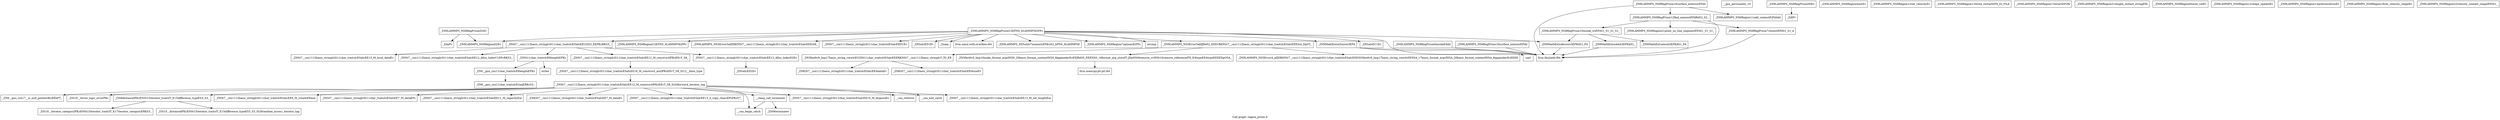 digraph "Call graph: region_prism.ll" {
	label="Call graph: region_prism.ll";

	Node0x557d8dda1b80 [shape=record,label="{_ZN9LAMMPS_NS8RegPrismC2EPNS_6LAMMPSEiPPc}"];
	Node0x557d8dda1b80 -> Node0x557d8dcc4ab0;
	Node0x557d8dda1b80 -> Node0x557d8dcc4490;
	Node0x557d8dda1b80 -> Node0x557d8dcc4b30;
	Node0x557d8dda1b80 -> Node0x557d8dcc4a10;
	Node0x557d8dda1b80 -> Node0x557d8dcc3df0;
	Node0x557d8dda1b80 -> Node0x557d8dcc4960;
	Node0x557d8dda1b80 -> Node0x557d8dcc56e0;
	Node0x557d8dda1b80 -> Node0x557d8dcc54e0;
	Node0x557d8dda1b80 -> Node0x557d8dd3ad70;
	Node0x557d8dda1b80 -> Node0x557d8dda1fb0;
	Node0x557d8dda1b80 -> Node0x557d8dda1d10;
	Node0x557d8dda1b80 -> Node0x557d8dc842d0;
	Node0x557d8dda1b80 -> Node0x557d8dd228d0;
	Node0x557d8dda1b80 -> Node0x557d8dd7f120;
	Node0x557d8dda1b80 -> Node0x557d8dd584b0;
	Node0x557d8dda1b80 -> Node0x557d8dd7ff50;
	Node0x557d8dcc4ab0 [shape=record,label="{_ZN9LAMMPS_NS6RegionC2EPNS_6LAMMPSEiPPc}"];
	Node0x557d8dcc4490 [shape=record,label="{_ZN9LAMMPS_NS6Region7optionsEiPPc}"];
	Node0x557d8dcc2a30 [shape=record,label="{__gxx_personality_v0}"];
	Node0x557d8dcc4b30 [shape=record,label="{strcmp}"];
	Node0x557d8dd3ad70 [shape=record,label="{_ZN9LAMMPS_NS5Error3allERKNSt7__cxx1112basic_stringIcSt11char_traitsIcESaIcEEEiS8_}"];
	Node0x557d8dcc3df0 [shape=record,label="{_ZNSaIcEC1Ev}"];
	Node0x557d8dcc4960 [shape=record,label="{_ZNSt7__cxx1112basic_stringIcSt11char_traitsIcESaIcEEC2IS3_EEPKcRKS3_}"];
	Node0x557d8dcc4960 -> Node0x557d8dd26bd0;
	Node0x557d8dcc4960 -> Node0x557d8dcd2210;
	Node0x557d8dcc4960 -> Node0x557d8dd14490;
	Node0x557d8dcc4960 -> Node0x557d8dccccb0;
	Node0x557d8dcc4960 -> Node0x557d8dcd0020;
	Node0x557d8dda1fb0 [shape=record,label="{_ZNSt7__cxx1112basic_stringIcSt11char_traitsIcESaIcEED1Ev}"];
	Node0x557d8dda1d10 [shape=record,label="{_ZNSaIcED1Ev}"];
	Node0x557d8dd584b0 [shape=record,label="{_ZN9LAMMPS_NS5utils7numericEPKciS2_bPNS_6LAMMPSE}"];
	Node0x557d8dd7ff50 [shape=record,label="{_ZN9LAMMPS_NS5Error3allIJRdS2_EEEvRKNSt7__cxx1112basic_stringIcSt11char_traitsIcESaIcEEEiSA_DpOT_}"];
	Node0x557d8dd7ff50 -> Node0x557d8ddaac80;
	Node0x557d8dd7ff50 -> Node0x557d8ddaad30;
	Node0x557d8dd7ff50 -> Node0x557d8ddaadb0;
	Node0x557d8dd7f120 [shape=record,label="{llvm.umul.with.overflow.i64}"];
	Node0x557d8dd228d0 [shape=record,label="{_Znam}"];
	Node0x557d8dc842d0 [shape=record,label="{llvm.fmuladd.f64}"];
	Node0x557d8dcc54e0 [shape=record,label="{_ZN9MathExtra6cross3EPKdS1_Pd}"];
	Node0x557d8dcc54e0 -> Node0x557d8dc842d0;
	Node0x557d8dcc56e0 [shape=record,label="{_ZN9MathExtra5norm3EPd}"];
	Node0x557d8dcc56e0 -> Node0x557d8dc842d0;
	Node0x557d8dcc56e0 -> Node0x557d8dcd4b80;
	Node0x557d8dcc4a10 [shape=record,label="{_ZN9LAMMPS_NS6RegionD2Ev}"];
	Node0x557d8dcd5910 [shape=record,label="{_ZN9LAMMPS_NS8RegPrismD2Ev}"];
	Node0x557d8dcd5910 -> Node0x557d8dcd7f10;
	Node0x557d8dcd5910 -> Node0x557d8dcc4a10;
	Node0x557d8dcd7f10 [shape=record,label="{_ZdaPv}"];
	Node0x557d8dcd9960 [shape=record,label="{_ZN9LAMMPS_NS8RegPrismD0Ev}"];
	Node0x557d8dcd9960 -> Node0x557d8dcdb3c0;
	Node0x557d8dcdb3c0 [shape=record,label="{_ZdlPv}"];
	Node0x557d8dcdcd80 [shape=record,label="{_ZN9LAMMPS_NS8RegPrism6insideEddd}"];
	Node0x557d8dcdcd80 -> Node0x557d8dc842d0;
	Node0x557d8dcddf00 [shape=record,label="{_ZN9LAMMPS_NS8RegPrism16surface_interiorEPdd}"];
	Node0x557d8dcddf00 -> Node0x557d8dc842d0;
	Node0x557d8dcde7a0 [shape=record,label="{_ZN9LAMMPS_NS8RegPrism16surface_exteriorEPdd}"];
	Node0x557d8dcde7a0 -> Node0x557d8dc842d0;
	Node0x557d8dcde7a0 -> Node0x557d8dce08c0;
	Node0x557d8dcde7a0 -> Node0x557d8dcd0390;
	Node0x557d8dcd0390 [shape=record,label="{_ZN9LAMMPS_NS8RegPrism12find_nearestEPdRdS2_S2_}"];
	Node0x557d8dcd0390 -> Node0x557d8dc842d0;
	Node0x557d8dcd0390 -> Node0x557d8dcd4970;
	Node0x557d8dcd0390 -> Node0x557d8dce3b40;
	Node0x557d8dcd0390 -> Node0x557d8dce1840;
	Node0x557d8dce08c0 [shape=record,label="{_ZN9LAMMPS_NS6Region11add_contactEiPdddd}"];
	Node0x557d8dce1840 [shape=record,label="{_ZN9LAMMPS_NS8RegPrism10inside_triEPdS1_S1_S1_S1_}"];
	Node0x557d8dce1840 -> Node0x557d8dcdacc0;
	Node0x557d8dce1840 -> Node0x557d8dce6190;
	Node0x557d8dce1840 -> Node0x557d8dcc54e0;
	Node0x557d8dd4e570 [shape=record,label="{llvm.memcpy.p0.p0.i64}"];
	Node0x557d8dcd4970 [shape=record,label="{_ZN9LAMMPS_NS8RegPrism7closestEPdS1_S1_d}"];
	Node0x557d8dcd4970 -> Node0x557d8dc842d0;
	Node0x557d8dce3b40 [shape=record,label="{_ZN9LAMMPS_NS6Region21point_on_line_segmentEPdS1_S1_S1_}"];
	Node0x557d8dcdacc0 [shape=record,label="{_ZN9MathExtra4sub3EPKdS1_Pd}"];
	Node0x557d8dce6190 [shape=record,label="{_ZN9MathExtra4dot3EPKdS1_}"];
	Node0x557d8dce6190 -> Node0x557d8dc842d0;
	Node0x557d8ddb1a50 [shape=record,label="{_ZN9LAMMPS_NS6Region4initEv}"];
	Node0x557d8dce7b20 [shape=record,label="{_ZN9LAMMPS_NS6Region12set_velocityEv}"];
	Node0x557d8dce9440 [shape=record,label="{_ZN9LAMMPS_NS6Region13write_restartEP8_IO_FILE}"];
	Node0x557d8dcea630 [shape=record,label="{_ZN9LAMMPS_NS6Region7restartEPcRi}"];
	Node0x557d8dcec700 [shape=record,label="{_ZN9LAMMPS_NS6Region21length_restart_stringERi}"];
	Node0x557d8dcedc70 [shape=record,label="{_ZN9LAMMPS_NS6Region9reset_velEv}"];
	Node0x557d8dcef340 [shape=record,label="{_ZN9LAMMPS_NS6Region12shape_updateEv}"];
	Node0x557d8dcf0d60 [shape=record,label="{_ZN9LAMMPS_NS6Region12pretransformEv}"];
	Node0x557d8dcf2c30 [shape=record,label="{_ZN9LAMMPS_NS6Region18set_velocity_shapeEv}"];
	Node0x557d8dcf3470 [shape=record,label="{_ZN9LAMMPS_NS6Region22velocity_contact_shapeEPdS1_}"];
	Node0x557d8dcd4b80 [shape=record,label="{sqrt}"];
	Node0x557d8dd26bd0 [shape=record,label="{_ZNSt7__cxx1112basic_stringIcSt11char_traitsIcESaIcEE13_M_local_dataEv}"];
	Node0x557d8dcd2210 [shape=record,label="{_ZNSt7__cxx1112basic_stringIcSt11char_traitsIcESaIcEE12_Alloc_hiderC1EPcRKS3_}"];
	Node0x557d8dccccb0 [shape=record,label="{_ZNSt7__cxx1112basic_stringIcSt11char_traitsIcESaIcEE12_M_constructIPKcEEvT_S8_}"];
	Node0x557d8dccccb0 -> Node0x557d8dcff440;
	Node0x557d8dd14490 [shape=record,label="{_ZNSt11char_traitsIcE6lengthEPKc}"];
	Node0x557d8dd14490 -> Node0x557d8dd01710;
	Node0x557d8dd14490 -> Node0x557d8dd02900;
	Node0x557d8dcd0020 [shape=record,label="{_ZNSt7__cxx1112basic_stringIcSt11char_traitsIcESaIcEE12_Alloc_hiderD2Ev}"];
	Node0x557d8dcd0020 -> Node0x557d8dd040c0;
	Node0x557d8dcff440 [shape=record,label="{_ZNSt7__cxx1112basic_stringIcSt11char_traitsIcESaIcEE16_M_construct_auxIPKcEEvT_S8_St12__false_type}"];
	Node0x557d8dcff440 -> Node0x557d8dd04f40;
	Node0x557d8dd04f40 [shape=record,label="{_ZNSt7__cxx1112basic_stringIcSt11char_traitsIcESaIcEE12_M_constructIPKcEEvT_S8_St20forward_iterator_tag}"];
	Node0x557d8dd04f40 -> Node0x557d8dd06bc0;
	Node0x557d8dd04f40 -> Node0x557d8dd08d40;
	Node0x557d8dd04f40 -> Node0x557d8dd09bc0;
	Node0x557d8dd04f40 -> Node0x557d8dd0b380;
	Node0x557d8dd04f40 -> Node0x557d8dd0c200;
	Node0x557d8dd04f40 -> Node0x557d8dd21a90;
	Node0x557d8dd04f40 -> Node0x557d8dd24b80;
	Node0x557d8dd04f40 -> Node0x557d8dd26030;
	Node0x557d8dd04f40 -> Node0x557d8dd26650;
	Node0x557d8dd04f40 -> Node0x557d8ddb13c0;
	Node0x557d8dd04f40 -> Node0x557d8ddb1440;
	Node0x557d8dd04f40 -> Node0x557d8ddb14c0;
	Node0x557d8dd04f40 -> Node0x557d8ddb1540;
	Node0x557d8dd04f40 -> Node0x557d8ddb15c0;
	Node0x557d8dd06bc0 [shape=record,label="{_ZN9__gnu_cxx17__is_null_pointerIKcEEbPT_}"];
	Node0x557d8dd08d40 [shape=record,label="{_ZSt19__throw_logic_errorPKc}"];
	Node0x557d8dd09bc0 [shape=record,label="{_ZSt8distanceIPKcENSt15iterator_traitsIT_E15difference_typeES3_S3_}"];
	Node0x557d8dd09bc0 -> Node0x557d8dd26920;
	Node0x557d8dd09bc0 -> Node0x557d8dd28520;
	Node0x557d8dd0c200 [shape=record,label="{_ZNSt7__cxx1112basic_stringIcSt11char_traitsIcESaIcEE7_M_dataEPc}"];
	Node0x557d8dd0b380 [shape=record,label="{_ZNSt7__cxx1112basic_stringIcSt11char_traitsIcESaIcEE9_M_createERmm}"];
	Node0x557d8dd21a90 [shape=record,label="{_ZNSt7__cxx1112basic_stringIcSt11char_traitsIcESaIcEE11_M_capacityEm}"];
	Node0x557d8dd26030 [shape=record,label="{_ZNSt7__cxx1112basic_stringIcSt11char_traitsIcESaIcEE13_S_copy_charsEPcPKcS7_}"];
	Node0x557d8dd24b80 [shape=record,label="{_ZNKSt7__cxx1112basic_stringIcSt11char_traitsIcESaIcEE7_M_dataEv}"];
	Node0x557d8dd26650 [shape=record,label="{__cxa_begin_catch}"];
	Node0x557d8ddb13c0 [shape=record,label="{_ZNSt7__cxx1112basic_stringIcSt11char_traitsIcESaIcEE10_M_disposeEv}"];
	Node0x557d8ddb1440 [shape=record,label="{__cxa_rethrow}"];
	Node0x557d8ddb14c0 [shape=record,label="{__cxa_end_catch}"];
	Node0x557d8ddb15c0 [shape=record,label="{__clang_call_terminate}"];
	Node0x557d8ddb15c0 -> Node0x557d8dd26650;
	Node0x557d8ddb15c0 -> Node0x557d8dd392b0;
	Node0x557d8dd392b0 [shape=record,label="{_ZSt9terminatev}"];
	Node0x557d8ddb1540 [shape=record,label="{_ZNSt7__cxx1112basic_stringIcSt11char_traitsIcESaIcEE13_M_set_lengthEm}"];
	Node0x557d8dd28520 [shape=record,label="{_ZSt10__distanceIPKcENSt15iterator_traitsIT_E15difference_typeES3_S3_St26random_access_iterator_tag}"];
	Node0x557d8dd26920 [shape=record,label="{_ZSt19__iterator_categoryIPKcENSt15iterator_traitsIT_E17iterator_categoryERKS3_}"];
	Node0x557d8dd01710 [shape=record,label="{_ZN9__gnu_cxx11char_traitsIcE6lengthEPKc}"];
	Node0x557d8dd01710 -> Node0x557d8dd46d70;
	Node0x557d8dd02900 [shape=record,label="{strlen}"];
	Node0x557d8dd46d70 [shape=record,label="{_ZN9__gnu_cxx11char_traitsIcE2eqERKcS3_}"];
	Node0x557d8dd040c0 [shape=record,label="{_ZNSaIcED2Ev}"];
	Node0x557d8ddaadb0 [shape=record,label="{_ZN9LAMMPS_NS5Error4_allERKNSt7__cxx1112basic_stringIcSt11char_traitsIcESaIcEEEiN3fmt6v9_lmp17basic_string_viewIcEENSA_17basic_format_argsINSA_20basic_format_contextINSA_8appenderEcEEEE}"];
	Node0x557d8ddaac80 [shape=record,label="{_ZN3fmt6v9_lmp17basic_string_viewIcEC2ISt11char_traitsIcESaIcEEERKNSt7__cxx1112basic_stringIcT_T0_EE}"];
	Node0x557d8ddaac80 -> Node0x557d8dd4b3e0;
	Node0x557d8ddaac80 -> Node0x557d8dd4cbb0;
	Node0x557d8ddaad30 [shape=record,label="{_ZN3fmt6v9_lmp16make_format_argsINS0_20basic_format_contextINS0_8appenderEcEEJRdS5_EEENS0_16format_arg_storeIT_JDpNSt9remove_cvINSt16remove_referenceIT0_E4typeEE4typeEEEEDpOSA_}"];
	Node0x557d8ddaad30 -> Node0x557d8dd4e570;
	Node0x557d8dd4b3e0 [shape=record,label="{_ZNKSt7__cxx1112basic_stringIcSt11char_traitsIcESaIcEE4dataEv}"];
	Node0x557d8dd4cbb0 [shape=record,label="{_ZNKSt7__cxx1112basic_stringIcSt11char_traitsIcESaIcEE4sizeEv}"];
}
